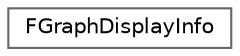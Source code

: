 digraph "Graphical Class Hierarchy"
{
 // INTERACTIVE_SVG=YES
 // LATEX_PDF_SIZE
  bgcolor="transparent";
  edge [fontname=Helvetica,fontsize=10,labelfontname=Helvetica,labelfontsize=10];
  node [fontname=Helvetica,fontsize=10,shape=box,height=0.2,width=0.4];
  rankdir="LR";
  Node0 [id="Node000000",label="FGraphDisplayInfo",height=0.2,width=0.4,color="grey40", fillcolor="white", style="filled",URL="$dc/dc5/structFGraphDisplayInfo.html",tooltip="This is a response from GetGraphDisplayInformation."];
}
